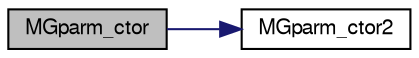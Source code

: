 digraph "MGparm_ctor"
{
  edge [fontname="FreeSans",fontsize="10",labelfontname="FreeSans",labelfontsize="10"];
  node [fontname="FreeSans",fontsize="10",shape=record];
  rankdir="LR";
  Node1 [label="MGparm_ctor",height=0.2,width=0.4,color="black", fillcolor="grey75", style="filled" fontcolor="black"];
  Node1 -> Node2 [color="midnightblue",fontsize="10",style="solid",fontname="FreeSans"];
  Node2 [label="MGparm_ctor2",height=0.2,width=0.4,color="black", fillcolor="white", style="filled",URL="$group___m_gparm.html#ga1ed62c8fbf725297f0780ed8e38d700a",tooltip="FORTRAN stub to construct MGparm object."];
}
